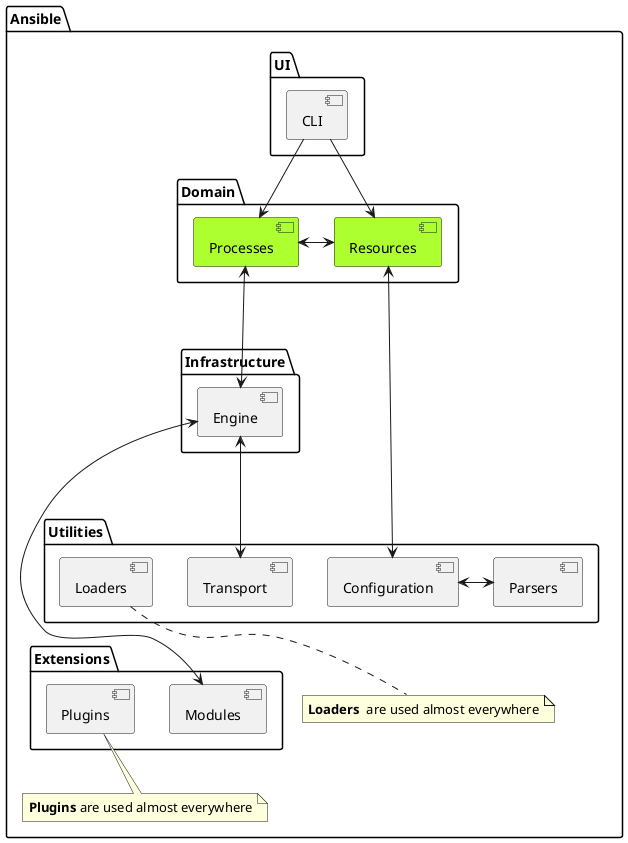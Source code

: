 @startuml


package "Ansible" {
top to bottom direction

    package "UI" {
        [CLI]
    }

    package "Domain"{
        [Processes]
        [Resources]
    }
    component [Resources] #GreenYellow
    component [Processes] #GreenYellow


    package "Infrastructure" {
        [Engine]
    }

    package "Utilities" as utilities{
        [Parsers]
        [Transport]
        [Configuration]
        [Loaders]
    }

    package "Extensions" as extensions {
        [Modules]
        [Plugins]
    }

    [CLI] --> [Resources]
    [CLI] --> [Processes]
    [Processes] <-> [Resources]
    [Resources] <----> [Configuration]
    [Processes] <---> [Engine]
    [Engine] <---> [Transport]
    [Engine] <----> [Modules]
    [Configuration] <-> [Parsers]


    note bottom of Loaders: <b>Loaders</b>  are used almost everywhere
    note bottom of Plugins: <b>Plugins</b> are used almost everywhere
}

@enduml